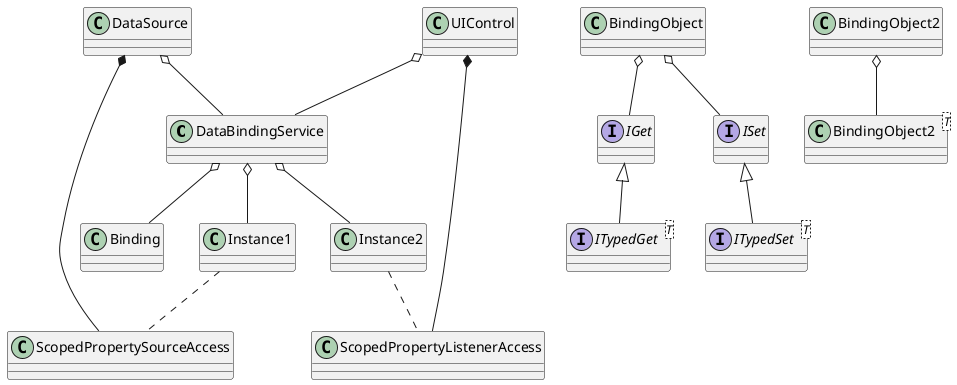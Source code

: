 @startuml FslDemoService.DataBinding new
scale 1

class DataBindingService
class ScopedPropertySourceAccess
class ScopedPropertyListenerAccess
class UIControl
class DataSource



DataSource o-- DataBindingService
DataSource *-- ScopedPropertySourceAccess

UIControl o-- DataBindingService
UIControl *-- ScopedPropertyListenerAccess 


DataBindingService o--Instance1
DataBindingService o--Instance2
DataBindingService o--Binding

Instance1 .. ScopedPropertySourceAccess
Instance2 .. ScopedPropertyListenerAccess


interface IGet
interface ISet
interface "ITypedGet<T>" as ITypedGet_T
interface "ITypedSet<T>" as ITypedSet_T

IGet  <|-- ITypedGet_T 
ISet  <|-- ITypedSet_T 

class BindingObject

BindingObject o-- IGet
BindingObject o-- ISet

'void Set(ISet set, IGet get)
'{
'  pTypedGet = dynamic_cast<ITypedGet<int>();
'  pTypedSet = dynamic_cast<ITypedSet<int>();
'  pTypedSet(pTypedGet)
'}

class BindingObject2
class "BindingObject2<T>" as BindingObject2_T

BindingObject2 o-- BindingObject2_T

'void Set()
'{
'  m_pSet(m_pGet)
'}


@enduml